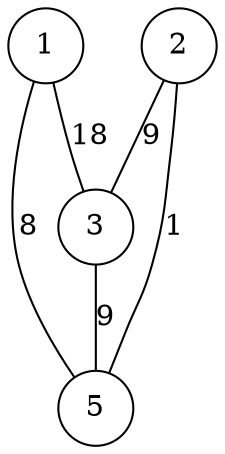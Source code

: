 graph g {
    node[shape=circle fixedsize=true style=filled fillcolor=white colorscheme=accent8 ];
    1--5[label="8"];
1--3[label="18"];
2--3[label="9"];
2--5[label="1"];
3--5[label="9"];

}

